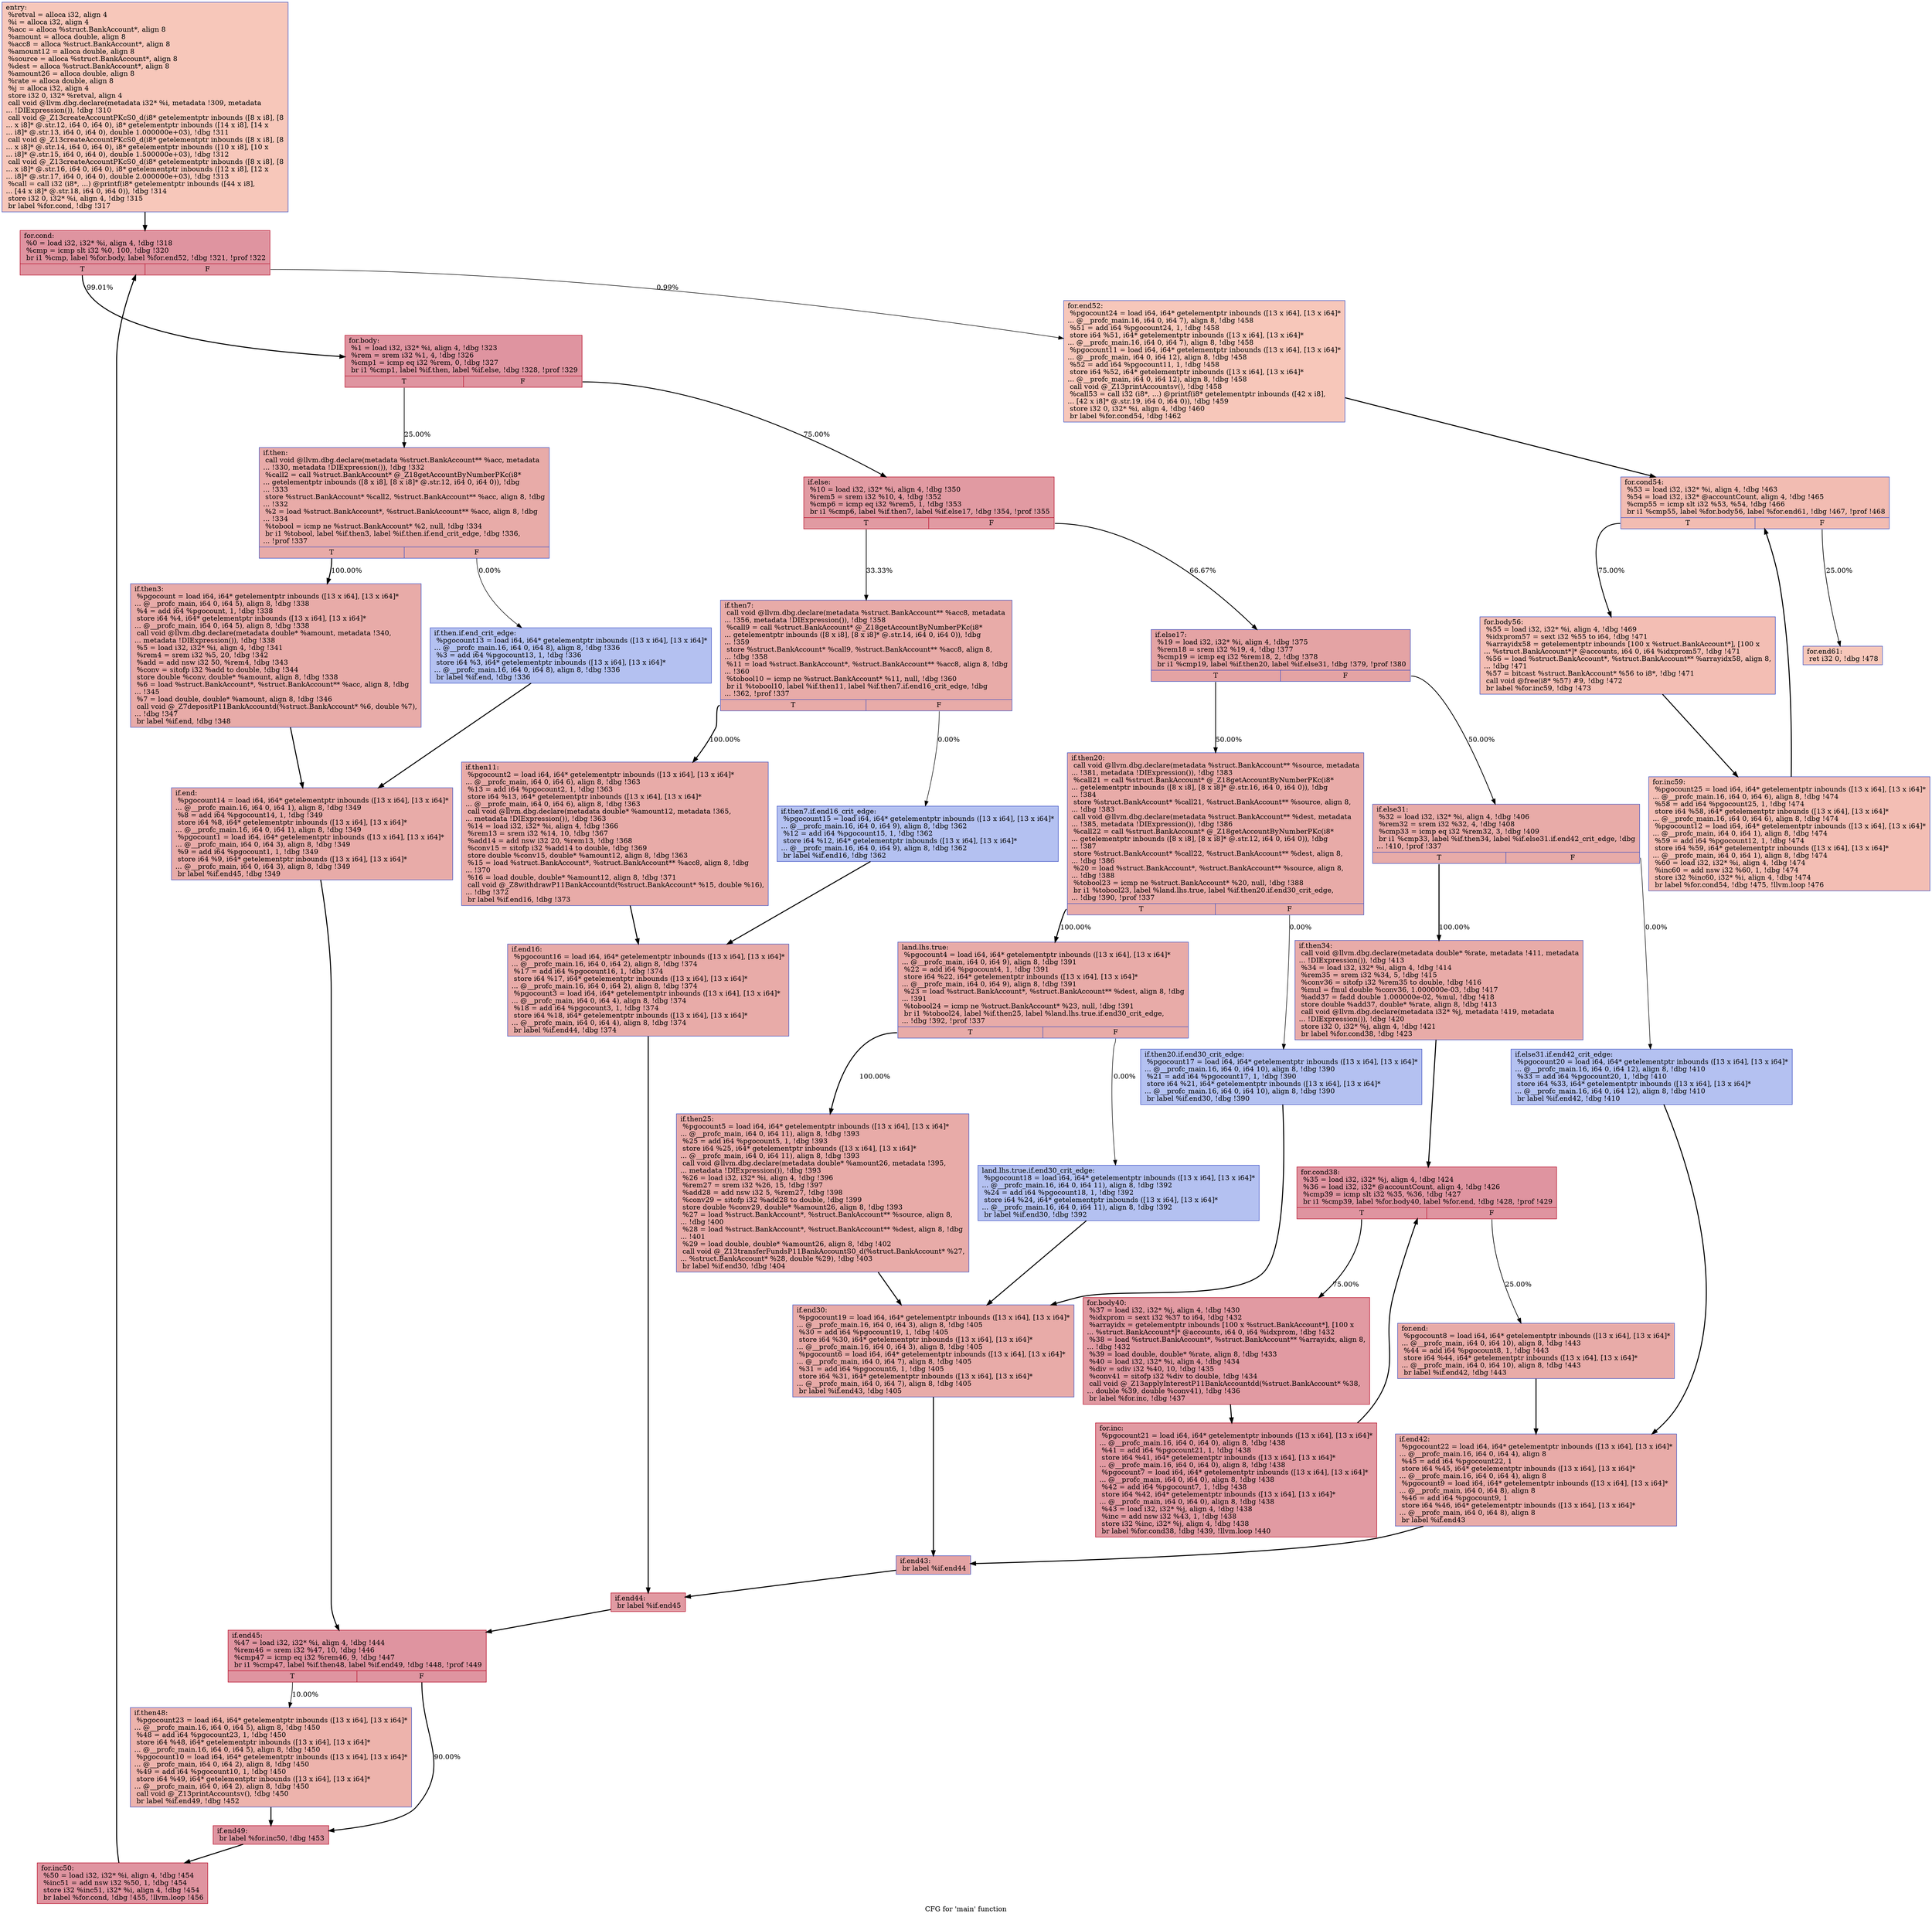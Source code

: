 digraph "CFG for 'main' function" {
	label="CFG for 'main' function";

	Node0x5588c5a99ea0 [shape=record,color="#3d50c3ff", style=filled, fillcolor="#ec7f6370",label="{entry:\l  %retval = alloca i32, align 4\l  %i = alloca i32, align 4\l  %acc = alloca %struct.BankAccount*, align 8\l  %amount = alloca double, align 8\l  %acc8 = alloca %struct.BankAccount*, align 8\l  %amount12 = alloca double, align 8\l  %source = alloca %struct.BankAccount*, align 8\l  %dest = alloca %struct.BankAccount*, align 8\l  %amount26 = alloca double, align 8\l  %rate = alloca double, align 8\l  %j = alloca i32, align 4\l  store i32 0, i32* %retval, align 4\l  call void @llvm.dbg.declare(metadata i32* %i, metadata !309, metadata\l... !DIExpression()), !dbg !310\l  call void @_Z13createAccountPKcS0_d(i8* getelementptr inbounds ([8 x i8], [8\l... x i8]* @.str.12, i64 0, i64 0), i8* getelementptr inbounds ([14 x i8], [14 x\l... i8]* @.str.13, i64 0, i64 0), double 1.000000e+03), !dbg !311\l  call void @_Z13createAccountPKcS0_d(i8* getelementptr inbounds ([8 x i8], [8\l... x i8]* @.str.14, i64 0, i64 0), i8* getelementptr inbounds ([10 x i8], [10 x\l... i8]* @.str.15, i64 0, i64 0), double 1.500000e+03), !dbg !312\l  call void @_Z13createAccountPKcS0_d(i8* getelementptr inbounds ([8 x i8], [8\l... x i8]* @.str.16, i64 0, i64 0), i8* getelementptr inbounds ([12 x i8], [12 x\l... i8]* @.str.17, i64 0, i64 0), double 2.000000e+03), !dbg !313\l  %call = call i32 (i8*, ...) @printf(i8* getelementptr inbounds ([44 x i8],\l... [44 x i8]* @.str.18, i64 0, i64 0)), !dbg !314\l  store i32 0, i32* %i, align 4, !dbg !315\l  br label %for.cond, !dbg !317\l}"];
	Node0x5588c5a99ea0 -> Node0x5588c5a9a8b0[penwidth=2];
	Node0x5588c5a9a8b0 [shape=record,color="#b70d28ff", style=filled, fillcolor="#b70d2870",label="{for.cond:                                         \l  %0 = load i32, i32* %i, align 4, !dbg !318\l  %cmp = icmp slt i32 %0, 100, !dbg !320\l  br i1 %cmp, label %for.body, label %for.end52, !dbg !321, !prof !322\l|{<s0>T|<s1>F}}"];
	Node0x5588c5a9a8b0:s0 -> Node0x5588c5a9a900[label="99.01%" penwidth=1.99];
	Node0x5588c5a9a8b0:s1 -> Node0x5588c5a9b2b0[label="0.99%" penwidth=1.01];
	Node0x5588c5a9a900 [shape=record,color="#b70d28ff", style=filled, fillcolor="#b70d2870",label="{for.body:                                         \l  %1 = load i32, i32* %i, align 4, !dbg !323\l  %rem = srem i32 %1, 4, !dbg !326\l  %cmp1 = icmp eq i32 %rem, 0, !dbg !327\l  br i1 %cmp1, label %if.then, label %if.else, !dbg !328, !prof !329\l|{<s0>T|<s1>F}}"];
	Node0x5588c5a9a900:s0 -> Node0x5588c5a9a950[label="25.00%" penwidth=1.25];
	Node0x5588c5a9a900:s1 -> Node0x5588c5a9aa90[label="75.00%" penwidth=1.75];
	Node0x5588c5a9a950 [shape=record,color="#3d50c3ff", style=filled, fillcolor="#cc403a70",label="{if.then:                                          \l  call void @llvm.dbg.declare(metadata %struct.BankAccount** %acc, metadata\l... !330, metadata !DIExpression()), !dbg !332\l  %call2 = call %struct.BankAccount* @_Z18getAccountByNumberPKc(i8*\l... getelementptr inbounds ([8 x i8], [8 x i8]* @.str.12, i64 0, i64 0)), !dbg\l... !333\l  store %struct.BankAccount* %call2, %struct.BankAccount** %acc, align 8, !dbg\l... !332\l  %2 = load %struct.BankAccount*, %struct.BankAccount** %acc, align 8, !dbg\l... !334\l  %tobool = icmp ne %struct.BankAccount* %2, null, !dbg !334\l  br i1 %tobool, label %if.then3, label %if.then.if.end_crit_edge, !dbg !336,\l... !prof !337\l|{<s0>T|<s1>F}}"];
	Node0x5588c5a9a950:s0 -> Node0x5588c5a9a9f0[label="100.00%" penwidth=2.00];
	Node0x5588c5a9a950:s1 -> Node0x5588c5a9a9a0[label="0.00%" penwidth=1.00];
	Node0x5588c5a9a9a0 [shape=record,color="#3d50c3ff", style=filled, fillcolor="#5572df70",label="{if.then.if.end_crit_edge:                         \l  %pgocount13 = load i64, i64* getelementptr inbounds ([13 x i64], [13 x i64]*\l... @__profc_main.16, i64 0, i64 8), align 8, !dbg !336\l  %3 = add i64 %pgocount13, 1, !dbg !336\l  store i64 %3, i64* getelementptr inbounds ([13 x i64], [13 x i64]*\l... @__profc_main.16, i64 0, i64 8), align 8, !dbg !336\l  br label %if.end, !dbg !336\l}"];
	Node0x5588c5a9a9a0 -> Node0x5588c5a9aa40[penwidth=2];
	Node0x5588c5a9a9f0 [shape=record,color="#3d50c3ff", style=filled, fillcolor="#cc403a70",label="{if.then3:                                         \l  %pgocount = load i64, i64* getelementptr inbounds ([13 x i64], [13 x i64]*\l... @__profc_main, i64 0, i64 5), align 8, !dbg !338\l  %4 = add i64 %pgocount, 1, !dbg !338\l  store i64 %4, i64* getelementptr inbounds ([13 x i64], [13 x i64]*\l... @__profc_main, i64 0, i64 5), align 8, !dbg !338\l  call void @llvm.dbg.declare(metadata double* %amount, metadata !340,\l... metadata !DIExpression()), !dbg !338\l  %5 = load i32, i32* %i, align 4, !dbg !341\l  %rem4 = srem i32 %5, 20, !dbg !342\l  %add = add nsw i32 50, %rem4, !dbg !343\l  %conv = sitofp i32 %add to double, !dbg !344\l  store double %conv, double* %amount, align 8, !dbg !338\l  %6 = load %struct.BankAccount*, %struct.BankAccount** %acc, align 8, !dbg\l... !345\l  %7 = load double, double* %amount, align 8, !dbg !346\l  call void @_Z7depositP11BankAccountd(%struct.BankAccount* %6, double %7),\l... !dbg !347\l  br label %if.end, !dbg !348\l}"];
	Node0x5588c5a9a9f0 -> Node0x5588c5a9aa40[penwidth=2];
	Node0x5588c5a9aa40 [shape=record,color="#3d50c3ff", style=filled, fillcolor="#cc403a70",label="{if.end:                                           \l  %pgocount14 = load i64, i64* getelementptr inbounds ([13 x i64], [13 x i64]*\l... @__profc_main.16, i64 0, i64 1), align 8, !dbg !349\l  %8 = add i64 %pgocount14, 1, !dbg !349\l  store i64 %8, i64* getelementptr inbounds ([13 x i64], [13 x i64]*\l... @__profc_main.16, i64 0, i64 1), align 8, !dbg !349\l  %pgocount1 = load i64, i64* getelementptr inbounds ([13 x i64], [13 x i64]*\l... @__profc_main, i64 0, i64 3), align 8, !dbg !349\l  %9 = add i64 %pgocount1, 1, !dbg !349\l  store i64 %9, i64* getelementptr inbounds ([13 x i64], [13 x i64]*\l... @__profc_main, i64 0, i64 3), align 8, !dbg !349\l  br label %if.end45, !dbg !349\l}"];
	Node0x5588c5a9aa40 -> Node0x5588c5a9b170[penwidth=2];
	Node0x5588c5a9aa90 [shape=record,color="#b70d28ff", style=filled, fillcolor="#bb1b2c70",label="{if.else:                                          \l  %10 = load i32, i32* %i, align 4, !dbg !350\l  %rem5 = srem i32 %10, 4, !dbg !352\l  %cmp6 = icmp eq i32 %rem5, 1, !dbg !353\l  br i1 %cmp6, label %if.then7, label %if.else17, !dbg !354, !prof !355\l|{<s0>T|<s1>F}}"];
	Node0x5588c5a9aa90:s0 -> Node0x5588c5a9aae0[label="33.33%" penwidth=1.33];
	Node0x5588c5a9aa90:s1 -> Node0x5588c5a9ac20[label="66.67%" penwidth=1.67];
	Node0x5588c5a9aae0 [shape=record,color="#3d50c3ff", style=filled, fillcolor="#cc403a70",label="{if.then7:                                         \l  call void @llvm.dbg.declare(metadata %struct.BankAccount** %acc8, metadata\l... !356, metadata !DIExpression()), !dbg !358\l  %call9 = call %struct.BankAccount* @_Z18getAccountByNumberPKc(i8*\l... getelementptr inbounds ([8 x i8], [8 x i8]* @.str.14, i64 0, i64 0)), !dbg\l... !359\l  store %struct.BankAccount* %call9, %struct.BankAccount** %acc8, align 8,\l... !dbg !358\l  %11 = load %struct.BankAccount*, %struct.BankAccount** %acc8, align 8, !dbg\l... !360\l  %tobool10 = icmp ne %struct.BankAccount* %11, null, !dbg !360\l  br i1 %tobool10, label %if.then11, label %if.then7.if.end16_crit_edge, !dbg\l... !362, !prof !337\l|{<s0>T|<s1>F}}"];
	Node0x5588c5a9aae0:s0 -> Node0x5588c5a9ab80[label="100.00%" penwidth=2.00];
	Node0x5588c5a9aae0:s1 -> Node0x5588c5a9ab30[label="0.00%" penwidth=1.00];
	Node0x5588c5a9ab30 [shape=record,color="#3d50c3ff", style=filled, fillcolor="#5572df70",label="{if.then7.if.end16_crit_edge:                      \l  %pgocount15 = load i64, i64* getelementptr inbounds ([13 x i64], [13 x i64]*\l... @__profc_main.16, i64 0, i64 9), align 8, !dbg !362\l  %12 = add i64 %pgocount15, 1, !dbg !362\l  store i64 %12, i64* getelementptr inbounds ([13 x i64], [13 x i64]*\l... @__profc_main.16, i64 0, i64 9), align 8, !dbg !362\l  br label %if.end16, !dbg !362\l}"];
	Node0x5588c5a9ab30 -> Node0x5588c5a9abd0[penwidth=2];
	Node0x5588c5a9ab80 [shape=record,color="#3d50c3ff", style=filled, fillcolor="#cc403a70",label="{if.then11:                                        \l  %pgocount2 = load i64, i64* getelementptr inbounds ([13 x i64], [13 x i64]*\l... @__profc_main, i64 0, i64 6), align 8, !dbg !363\l  %13 = add i64 %pgocount2, 1, !dbg !363\l  store i64 %13, i64* getelementptr inbounds ([13 x i64], [13 x i64]*\l... @__profc_main, i64 0, i64 6), align 8, !dbg !363\l  call void @llvm.dbg.declare(metadata double* %amount12, metadata !365,\l... metadata !DIExpression()), !dbg !363\l  %14 = load i32, i32* %i, align 4, !dbg !366\l  %rem13 = srem i32 %14, 10, !dbg !367\l  %add14 = add nsw i32 20, %rem13, !dbg !368\l  %conv15 = sitofp i32 %add14 to double, !dbg !369\l  store double %conv15, double* %amount12, align 8, !dbg !363\l  %15 = load %struct.BankAccount*, %struct.BankAccount** %acc8, align 8, !dbg\l... !370\l  %16 = load double, double* %amount12, align 8, !dbg !371\l  call void @_Z8withdrawP11BankAccountd(%struct.BankAccount* %15, double %16),\l... !dbg !372\l  br label %if.end16, !dbg !373\l}"];
	Node0x5588c5a9ab80 -> Node0x5588c5a9abd0[penwidth=2];
	Node0x5588c5a9abd0 [shape=record,color="#3d50c3ff", style=filled, fillcolor="#cc403a70",label="{if.end16:                                         \l  %pgocount16 = load i64, i64* getelementptr inbounds ([13 x i64], [13 x i64]*\l... @__profc_main.16, i64 0, i64 2), align 8, !dbg !374\l  %17 = add i64 %pgocount16, 1, !dbg !374\l  store i64 %17, i64* getelementptr inbounds ([13 x i64], [13 x i64]*\l... @__profc_main.16, i64 0, i64 2), align 8, !dbg !374\l  %pgocount3 = load i64, i64* getelementptr inbounds ([13 x i64], [13 x i64]*\l... @__profc_main, i64 0, i64 4), align 8, !dbg !374\l  %18 = add i64 %pgocount3, 1, !dbg !374\l  store i64 %18, i64* getelementptr inbounds ([13 x i64], [13 x i64]*\l... @__profc_main, i64 0, i64 4), align 8, !dbg !374\l  br label %if.end44, !dbg !374\l}"];
	Node0x5588c5a9abd0 -> Node0x5588c5a9b120[penwidth=2];
	Node0x5588c5a9ac20 [shape=record,color="#3d50c3ff", style=filled, fillcolor="#c32e3170",label="{if.else17:                                        \l  %19 = load i32, i32* %i, align 4, !dbg !375\l  %rem18 = srem i32 %19, 4, !dbg !377\l  %cmp19 = icmp eq i32 %rem18, 2, !dbg !378\l  br i1 %cmp19, label %if.then20, label %if.else31, !dbg !379, !prof !380\l|{<s0>T|<s1>F}}"];
	Node0x5588c5a9ac20:s0 -> Node0x5588c5a9ac70[label="50.00%" penwidth=1.50];
	Node0x5588c5a9ac20:s1 -> Node0x5588c5a9ae50[label="50.00%" penwidth=1.50];
	Node0x5588c5a9ac70 [shape=record,color="#3d50c3ff", style=filled, fillcolor="#cc403a70",label="{if.then20:                                        \l  call void @llvm.dbg.declare(metadata %struct.BankAccount** %source, metadata\l... !381, metadata !DIExpression()), !dbg !383\l  %call21 = call %struct.BankAccount* @_Z18getAccountByNumberPKc(i8*\l... getelementptr inbounds ([8 x i8], [8 x i8]* @.str.16, i64 0, i64 0)), !dbg\l... !384\l  store %struct.BankAccount* %call21, %struct.BankAccount** %source, align 8,\l... !dbg !383\l  call void @llvm.dbg.declare(metadata %struct.BankAccount** %dest, metadata\l... !385, metadata !DIExpression()), !dbg !386\l  %call22 = call %struct.BankAccount* @_Z18getAccountByNumberPKc(i8*\l... getelementptr inbounds ([8 x i8], [8 x i8]* @.str.12, i64 0, i64 0)), !dbg\l... !387\l  store %struct.BankAccount* %call22, %struct.BankAccount** %dest, align 8,\l... !dbg !386\l  %20 = load %struct.BankAccount*, %struct.BankAccount** %source, align 8,\l... !dbg !388\l  %tobool23 = icmp ne %struct.BankAccount* %20, null, !dbg !388\l  br i1 %tobool23, label %land.lhs.true, label %if.then20.if.end30_crit_edge,\l... !dbg !390, !prof !337\l|{<s0>T|<s1>F}}"];
	Node0x5588c5a9ac70:s0 -> Node0x5588c5a9ad10[label="100.00%" penwidth=2.00];
	Node0x5588c5a9ac70:s1 -> Node0x5588c5a9acc0[label="0.00%" penwidth=1.00];
	Node0x5588c5a9acc0 [shape=record,color="#3d50c3ff", style=filled, fillcolor="#5572df70",label="{if.then20.if.end30_crit_edge:                     \l  %pgocount17 = load i64, i64* getelementptr inbounds ([13 x i64], [13 x i64]*\l... @__profc_main.16, i64 0, i64 10), align 8, !dbg !390\l  %21 = add i64 %pgocount17, 1, !dbg !390\l  store i64 %21, i64* getelementptr inbounds ([13 x i64], [13 x i64]*\l... @__profc_main.16, i64 0, i64 10), align 8, !dbg !390\l  br label %if.end30, !dbg !390\l}"];
	Node0x5588c5a9acc0 -> Node0x5588c5a9ae00[penwidth=2];
	Node0x5588c5a9ad10 [shape=record,color="#3d50c3ff", style=filled, fillcolor="#cc403a70",label="{land.lhs.true:                                    \l  %pgocount4 = load i64, i64* getelementptr inbounds ([13 x i64], [13 x i64]*\l... @__profc_main, i64 0, i64 9), align 8, !dbg !391\l  %22 = add i64 %pgocount4, 1, !dbg !391\l  store i64 %22, i64* getelementptr inbounds ([13 x i64], [13 x i64]*\l... @__profc_main, i64 0, i64 9), align 8, !dbg !391\l  %23 = load %struct.BankAccount*, %struct.BankAccount** %dest, align 8, !dbg\l... !391\l  %tobool24 = icmp ne %struct.BankAccount* %23, null, !dbg !391\l  br i1 %tobool24, label %if.then25, label %land.lhs.true.if.end30_crit_edge,\l... !dbg !392, !prof !337\l|{<s0>T|<s1>F}}"];
	Node0x5588c5a9ad10:s0 -> Node0x5588c5a9adb0[label="100.00%" penwidth=2.00];
	Node0x5588c5a9ad10:s1 -> Node0x5588c5a9ad60[label="0.00%" penwidth=1.00];
	Node0x5588c5a9ad60 [shape=record,color="#3d50c3ff", style=filled, fillcolor="#5572df70",label="{land.lhs.true.if.end30_crit_edge:                 \l  %pgocount18 = load i64, i64* getelementptr inbounds ([13 x i64], [13 x i64]*\l... @__profc_main.16, i64 0, i64 11), align 8, !dbg !392\l  %24 = add i64 %pgocount18, 1, !dbg !392\l  store i64 %24, i64* getelementptr inbounds ([13 x i64], [13 x i64]*\l... @__profc_main.16, i64 0, i64 11), align 8, !dbg !392\l  br label %if.end30, !dbg !392\l}"];
	Node0x5588c5a9ad60 -> Node0x5588c5a9ae00[penwidth=2];
	Node0x5588c5a9adb0 [shape=record,color="#3d50c3ff", style=filled, fillcolor="#cc403a70",label="{if.then25:                                        \l  %pgocount5 = load i64, i64* getelementptr inbounds ([13 x i64], [13 x i64]*\l... @__profc_main, i64 0, i64 11), align 8, !dbg !393\l  %25 = add i64 %pgocount5, 1, !dbg !393\l  store i64 %25, i64* getelementptr inbounds ([13 x i64], [13 x i64]*\l... @__profc_main, i64 0, i64 11), align 8, !dbg !393\l  call void @llvm.dbg.declare(metadata double* %amount26, metadata !395,\l... metadata !DIExpression()), !dbg !393\l  %26 = load i32, i32* %i, align 4, !dbg !396\l  %rem27 = srem i32 %26, 15, !dbg !397\l  %add28 = add nsw i32 5, %rem27, !dbg !398\l  %conv29 = sitofp i32 %add28 to double, !dbg !399\l  store double %conv29, double* %amount26, align 8, !dbg !393\l  %27 = load %struct.BankAccount*, %struct.BankAccount** %source, align 8,\l... !dbg !400\l  %28 = load %struct.BankAccount*, %struct.BankAccount** %dest, align 8, !dbg\l... !401\l  %29 = load double, double* %amount26, align 8, !dbg !402\l  call void @_Z13transferFundsP11BankAccountS0_d(%struct.BankAccount* %27,\l... %struct.BankAccount* %28, double %29), !dbg !403\l  br label %if.end30, !dbg !404\l}"];
	Node0x5588c5a9adb0 -> Node0x5588c5a9ae00[penwidth=2];
	Node0x5588c5a9ae00 [shape=record,color="#3d50c3ff", style=filled, fillcolor="#cc403a70",label="{if.end30:                                         \l  %pgocount19 = load i64, i64* getelementptr inbounds ([13 x i64], [13 x i64]*\l... @__profc_main.16, i64 0, i64 3), align 8, !dbg !405\l  %30 = add i64 %pgocount19, 1, !dbg !405\l  store i64 %30, i64* getelementptr inbounds ([13 x i64], [13 x i64]*\l... @__profc_main.16, i64 0, i64 3), align 8, !dbg !405\l  %pgocount6 = load i64, i64* getelementptr inbounds ([13 x i64], [13 x i64]*\l... @__profc_main, i64 0, i64 7), align 8, !dbg !405\l  %31 = add i64 %pgocount6, 1, !dbg !405\l  store i64 %31, i64* getelementptr inbounds ([13 x i64], [13 x i64]*\l... @__profc_main, i64 0, i64 7), align 8, !dbg !405\l  br label %if.end43, !dbg !405\l}"];
	Node0x5588c5a9ae00 -> Node0x5588c5a9b0d0[penwidth=2];
	Node0x5588c5a9ae50 [shape=record,color="#3d50c3ff", style=filled, fillcolor="#cc403a70",label="{if.else31:                                        \l  %32 = load i32, i32* %i, align 4, !dbg !406\l  %rem32 = srem i32 %32, 4, !dbg !408\l  %cmp33 = icmp eq i32 %rem32, 3, !dbg !409\l  br i1 %cmp33, label %if.then34, label %if.else31.if.end42_crit_edge, !dbg\l... !410, !prof !337\l|{<s0>T|<s1>F}}"];
	Node0x5588c5a9ae50:s0 -> Node0x5588c5a9aef0[label="100.00%" penwidth=2.00];
	Node0x5588c5a9ae50:s1 -> Node0x5588c5a9aea0[label="0.00%" penwidth=1.00];
	Node0x5588c5a9aea0 [shape=record,color="#3d50c3ff", style=filled, fillcolor="#5572df70",label="{if.else31.if.end42_crit_edge:                     \l  %pgocount20 = load i64, i64* getelementptr inbounds ([13 x i64], [13 x i64]*\l... @__profc_main.16, i64 0, i64 12), align 8, !dbg !410\l  %33 = add i64 %pgocount20, 1, !dbg !410\l  store i64 %33, i64* getelementptr inbounds ([13 x i64], [13 x i64]*\l... @__profc_main.16, i64 0, i64 12), align 8, !dbg !410\l  br label %if.end42, !dbg !410\l}"];
	Node0x5588c5a9aea0 -> Node0x5588c5a9b080[penwidth=2];
	Node0x5588c5a9aef0 [shape=record,color="#3d50c3ff", style=filled, fillcolor="#cc403a70",label="{if.then34:                                        \l  call void @llvm.dbg.declare(metadata double* %rate, metadata !411, metadata\l... !DIExpression()), !dbg !413\l  %34 = load i32, i32* %i, align 4, !dbg !414\l  %rem35 = srem i32 %34, 5, !dbg !415\l  %conv36 = sitofp i32 %rem35 to double, !dbg !416\l  %mul = fmul double %conv36, 1.000000e-03, !dbg !417\l  %add37 = fadd double 1.000000e-02, %mul, !dbg !418\l  store double %add37, double* %rate, align 8, !dbg !413\l  call void @llvm.dbg.declare(metadata i32* %j, metadata !419, metadata\l... !DIExpression()), !dbg !420\l  store i32 0, i32* %j, align 4, !dbg !421\l  br label %for.cond38, !dbg !423\l}"];
	Node0x5588c5a9aef0 -> Node0x5588c5a9af40[penwidth=2];
	Node0x5588c5a9af40 [shape=record,color="#b70d28ff", style=filled, fillcolor="#b70d2870",label="{for.cond38:                                       \l  %35 = load i32, i32* %j, align 4, !dbg !424\l  %36 = load i32, i32* @accountCount, align 4, !dbg !426\l  %cmp39 = icmp slt i32 %35, %36, !dbg !427\l  br i1 %cmp39, label %for.body40, label %for.end, !dbg !428, !prof !429\l|{<s0>T|<s1>F}}"];
	Node0x5588c5a9af40:s0 -> Node0x5588c5a9af90[label="75.00%" penwidth=1.75];
	Node0x5588c5a9af40:s1 -> Node0x5588c5a9b030[label="25.00%" penwidth=1.25];
	Node0x5588c5a9af90 [shape=record,color="#b70d28ff", style=filled, fillcolor="#bb1b2c70",label="{for.body40:                                       \l  %37 = load i32, i32* %j, align 4, !dbg !430\l  %idxprom = sext i32 %37 to i64, !dbg !432\l  %arrayidx = getelementptr inbounds [100 x %struct.BankAccount*], [100 x\l... %struct.BankAccount*]* @accounts, i64 0, i64 %idxprom, !dbg !432\l  %38 = load %struct.BankAccount*, %struct.BankAccount** %arrayidx, align 8,\l... !dbg !432\l  %39 = load double, double* %rate, align 8, !dbg !433\l  %40 = load i32, i32* %i, align 4, !dbg !434\l  %div = sdiv i32 %40, 10, !dbg !435\l  %conv41 = sitofp i32 %div to double, !dbg !434\l  call void @_Z13applyInterestP11BankAccountdd(%struct.BankAccount* %38,\l... double %39, double %conv41), !dbg !436\l  br label %for.inc, !dbg !437\l}"];
	Node0x5588c5a9af90 -> Node0x5588c5a9afe0[penwidth=2];
	Node0x5588c5a9afe0 [shape=record,color="#b70d28ff", style=filled, fillcolor="#bb1b2c70",label="{for.inc:                                          \l  %pgocount21 = load i64, i64* getelementptr inbounds ([13 x i64], [13 x i64]*\l... @__profc_main.16, i64 0, i64 0), align 8, !dbg !438\l  %41 = add i64 %pgocount21, 1, !dbg !438\l  store i64 %41, i64* getelementptr inbounds ([13 x i64], [13 x i64]*\l... @__profc_main.16, i64 0, i64 0), align 8, !dbg !438\l  %pgocount7 = load i64, i64* getelementptr inbounds ([13 x i64], [13 x i64]*\l... @__profc_main, i64 0, i64 0), align 8, !dbg !438\l  %42 = add i64 %pgocount7, 1, !dbg !438\l  store i64 %42, i64* getelementptr inbounds ([13 x i64], [13 x i64]*\l... @__profc_main, i64 0, i64 0), align 8, !dbg !438\l  %43 = load i32, i32* %j, align 4, !dbg !438\l  %inc = add nsw i32 %43, 1, !dbg !438\l  store i32 %inc, i32* %j, align 4, !dbg !438\l  br label %for.cond38, !dbg !439, !llvm.loop !440\l}"];
	Node0x5588c5a9afe0 -> Node0x5588c5a9af40[penwidth=2];
	Node0x5588c5a9b030 [shape=record,color="#3d50c3ff", style=filled, fillcolor="#cc403a70",label="{for.end:                                          \l  %pgocount8 = load i64, i64* getelementptr inbounds ([13 x i64], [13 x i64]*\l... @__profc_main, i64 0, i64 10), align 8, !dbg !443\l  %44 = add i64 %pgocount8, 1, !dbg !443\l  store i64 %44, i64* getelementptr inbounds ([13 x i64], [13 x i64]*\l... @__profc_main, i64 0, i64 10), align 8, !dbg !443\l  br label %if.end42, !dbg !443\l}"];
	Node0x5588c5a9b030 -> Node0x5588c5a9b080[penwidth=2];
	Node0x5588c5a9b080 [shape=record,color="#3d50c3ff", style=filled, fillcolor="#cc403a70",label="{if.end42:                                         \l  %pgocount22 = load i64, i64* getelementptr inbounds ([13 x i64], [13 x i64]*\l... @__profc_main.16, i64 0, i64 4), align 8\l  %45 = add i64 %pgocount22, 1\l  store i64 %45, i64* getelementptr inbounds ([13 x i64], [13 x i64]*\l... @__profc_main.16, i64 0, i64 4), align 8\l  %pgocount9 = load i64, i64* getelementptr inbounds ([13 x i64], [13 x i64]*\l... @__profc_main, i64 0, i64 8), align 8\l  %46 = add i64 %pgocount9, 1\l  store i64 %46, i64* getelementptr inbounds ([13 x i64], [13 x i64]*\l... @__profc_main, i64 0, i64 8), align 8\l  br label %if.end43\l}"];
	Node0x5588c5a9b080 -> Node0x5588c5a9b0d0[penwidth=2];
	Node0x5588c5a9b0d0 [shape=record,color="#3d50c3ff", style=filled, fillcolor="#c32e3170",label="{if.end43:                                         \l  br label %if.end44\l}"];
	Node0x5588c5a9b0d0 -> Node0x5588c5a9b120[penwidth=2];
	Node0x5588c5a9b120 [shape=record,color="#b70d28ff", style=filled, fillcolor="#bb1b2c70",label="{if.end44:                                         \l  br label %if.end45\l}"];
	Node0x5588c5a9b120 -> Node0x5588c5a9b170[penwidth=2];
	Node0x5588c5a9b170 [shape=record,color="#b70d28ff", style=filled, fillcolor="#b70d2870",label="{if.end45:                                         \l  %47 = load i32, i32* %i, align 4, !dbg !444\l  %rem46 = srem i32 %47, 10, !dbg !446\l  %cmp47 = icmp eq i32 %rem46, 9, !dbg !447\l  br i1 %cmp47, label %if.then48, label %if.end49, !dbg !448, !prof !449\l|{<s0>T|<s1>F}}"];
	Node0x5588c5a9b170:s0 -> Node0x5588c5a9b1c0[label="10.00%" penwidth=1.10];
	Node0x5588c5a9b170:s1 -> Node0x5588c5a9b210[label="90.00%" penwidth=1.90];
	Node0x5588c5a9b1c0 [shape=record,color="#3d50c3ff", style=filled, fillcolor="#d6524470",label="{if.then48:                                        \l  %pgocount23 = load i64, i64* getelementptr inbounds ([13 x i64], [13 x i64]*\l... @__profc_main.16, i64 0, i64 5), align 8, !dbg !450\l  %48 = add i64 %pgocount23, 1, !dbg !450\l  store i64 %48, i64* getelementptr inbounds ([13 x i64], [13 x i64]*\l... @__profc_main.16, i64 0, i64 5), align 8, !dbg !450\l  %pgocount10 = load i64, i64* getelementptr inbounds ([13 x i64], [13 x i64]*\l... @__profc_main, i64 0, i64 2), align 8, !dbg !450\l  %49 = add i64 %pgocount10, 1, !dbg !450\l  store i64 %49, i64* getelementptr inbounds ([13 x i64], [13 x i64]*\l... @__profc_main, i64 0, i64 2), align 8, !dbg !450\l  call void @_Z13printAccountsv(), !dbg !450\l  br label %if.end49, !dbg !452\l}"];
	Node0x5588c5a9b1c0 -> Node0x5588c5a9b210[penwidth=2];
	Node0x5588c5a9b210 [shape=record,color="#b70d28ff", style=filled, fillcolor="#b70d2870",label="{if.end49:                                         \l  br label %for.inc50, !dbg !453\l}"];
	Node0x5588c5a9b210 -> Node0x5588c5a9b260[penwidth=2];
	Node0x5588c5a9b260 [shape=record,color="#b70d28ff", style=filled, fillcolor="#b70d2870",label="{for.inc50:                                        \l  %50 = load i32, i32* %i, align 4, !dbg !454\l  %inc51 = add nsw i32 %50, 1, !dbg !454\l  store i32 %inc51, i32* %i, align 4, !dbg !454\l  br label %for.cond, !dbg !455, !llvm.loop !456\l}"];
	Node0x5588c5a9b260 -> Node0x5588c5a9a8b0[penwidth=2];
	Node0x5588c5a9b2b0 [shape=record,color="#3d50c3ff", style=filled, fillcolor="#ec7f6370",label="{for.end52:                                        \l  %pgocount24 = load i64, i64* getelementptr inbounds ([13 x i64], [13 x i64]*\l... @__profc_main.16, i64 0, i64 7), align 8, !dbg !458\l  %51 = add i64 %pgocount24, 1, !dbg !458\l  store i64 %51, i64* getelementptr inbounds ([13 x i64], [13 x i64]*\l... @__profc_main.16, i64 0, i64 7), align 8, !dbg !458\l  %pgocount11 = load i64, i64* getelementptr inbounds ([13 x i64], [13 x i64]*\l... @__profc_main, i64 0, i64 12), align 8, !dbg !458\l  %52 = add i64 %pgocount11, 1, !dbg !458\l  store i64 %52, i64* getelementptr inbounds ([13 x i64], [13 x i64]*\l... @__profc_main, i64 0, i64 12), align 8, !dbg !458\l  call void @_Z13printAccountsv(), !dbg !458\l  %call53 = call i32 (i8*, ...) @printf(i8* getelementptr inbounds ([42 x i8],\l... [42 x i8]* @.str.19, i64 0, i64 0)), !dbg !459\l  store i32 0, i32* %i, align 4, !dbg !460\l  br label %for.cond54, !dbg !462\l}"];
	Node0x5588c5a9b2b0 -> Node0x5588c5a9b300[penwidth=2];
	Node0x5588c5a9b300 [shape=record,color="#3d50c3ff", style=filled, fillcolor="#e1675170",label="{for.cond54:                                       \l  %53 = load i32, i32* %i, align 4, !dbg !463\l  %54 = load i32, i32* @accountCount, align 4, !dbg !465\l  %cmp55 = icmp slt i32 %53, %54, !dbg !466\l  br i1 %cmp55, label %for.body56, label %for.end61, !dbg !467, !prof !468\l|{<s0>T|<s1>F}}"];
	Node0x5588c5a9b300:s0 -> Node0x5588c5a9b350[label="75.00%" penwidth=1.75];
	Node0x5588c5a9b300:s1 -> Node0x5588c5a9b3f0[label="25.00%" penwidth=1.25];
	Node0x5588c5a9b350 [shape=record,color="#3d50c3ff", style=filled, fillcolor="#e36c5570",label="{for.body56:                                       \l  %55 = load i32, i32* %i, align 4, !dbg !469\l  %idxprom57 = sext i32 %55 to i64, !dbg !471\l  %arrayidx58 = getelementptr inbounds [100 x %struct.BankAccount*], [100 x\l... %struct.BankAccount*]* @accounts, i64 0, i64 %idxprom57, !dbg !471\l  %56 = load %struct.BankAccount*, %struct.BankAccount** %arrayidx58, align 8,\l... !dbg !471\l  %57 = bitcast %struct.BankAccount* %56 to i8*, !dbg !471\l  call void @free(i8* %57) #9, !dbg !472\l  br label %for.inc59, !dbg !473\l}"];
	Node0x5588c5a9b350 -> Node0x5588c5a9b3a0[penwidth=2];
	Node0x5588c5a9b3a0 [shape=record,color="#3d50c3ff", style=filled, fillcolor="#e36c5570",label="{for.inc59:                                        \l  %pgocount25 = load i64, i64* getelementptr inbounds ([13 x i64], [13 x i64]*\l... @__profc_main.16, i64 0, i64 6), align 8, !dbg !474\l  %58 = add i64 %pgocount25, 1, !dbg !474\l  store i64 %58, i64* getelementptr inbounds ([13 x i64], [13 x i64]*\l... @__profc_main.16, i64 0, i64 6), align 8, !dbg !474\l  %pgocount12 = load i64, i64* getelementptr inbounds ([13 x i64], [13 x i64]*\l... @__profc_main, i64 0, i64 1), align 8, !dbg !474\l  %59 = add i64 %pgocount12, 1, !dbg !474\l  store i64 %59, i64* getelementptr inbounds ([13 x i64], [13 x i64]*\l... @__profc_main, i64 0, i64 1), align 8, !dbg !474\l  %60 = load i32, i32* %i, align 4, !dbg !474\l  %inc60 = add nsw i32 %60, 1, !dbg !474\l  store i32 %inc60, i32* %i, align 4, !dbg !474\l  br label %for.cond54, !dbg !475, !llvm.loop !476\l}"];
	Node0x5588c5a9b3a0 -> Node0x5588c5a9b300[penwidth=2];
	Node0x5588c5a9b3f0 [shape=record,color="#3d50c3ff", style=filled, fillcolor="#ec7f6370",label="{for.end61:                                        \l  ret i32 0, !dbg !478\l}"];
}

